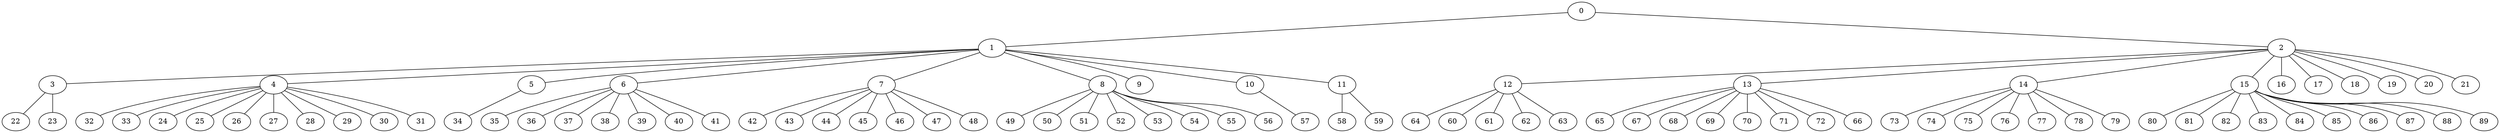 
graph graphname {
    0 -- 1
0 -- 2
1 -- 3
1 -- 4
1 -- 5
1 -- 6
1 -- 7
1 -- 8
1 -- 9
1 -- 10
1 -- 11
2 -- 12
2 -- 13
2 -- 14
2 -- 15
2 -- 16
2 -- 17
2 -- 18
2 -- 19
2 -- 20
2 -- 21
3 -- 22
3 -- 23
4 -- 32
4 -- 33
4 -- 24
4 -- 25
4 -- 26
4 -- 27
4 -- 28
4 -- 29
4 -- 30
4 -- 31
5 -- 34
6 -- 35
6 -- 36
6 -- 37
6 -- 38
6 -- 39
6 -- 40
6 -- 41
7 -- 42
7 -- 43
7 -- 44
7 -- 45
7 -- 46
7 -- 47
7 -- 48
8 -- 49
8 -- 50
8 -- 51
8 -- 52
8 -- 53
8 -- 54
8 -- 55
8 -- 56
10 -- 57
11 -- 58
11 -- 59
12 -- 64
12 -- 60
12 -- 61
12 -- 62
12 -- 63
13 -- 65
13 -- 67
13 -- 68
13 -- 69
13 -- 70
13 -- 71
13 -- 72
13 -- 66
14 -- 73
14 -- 74
14 -- 75
14 -- 76
14 -- 77
14 -- 78
14 -- 79
15 -- 80
15 -- 81
15 -- 82
15 -- 83
15 -- 84
15 -- 85
15 -- 86
15 -- 87
15 -- 88
15 -- 89

}
